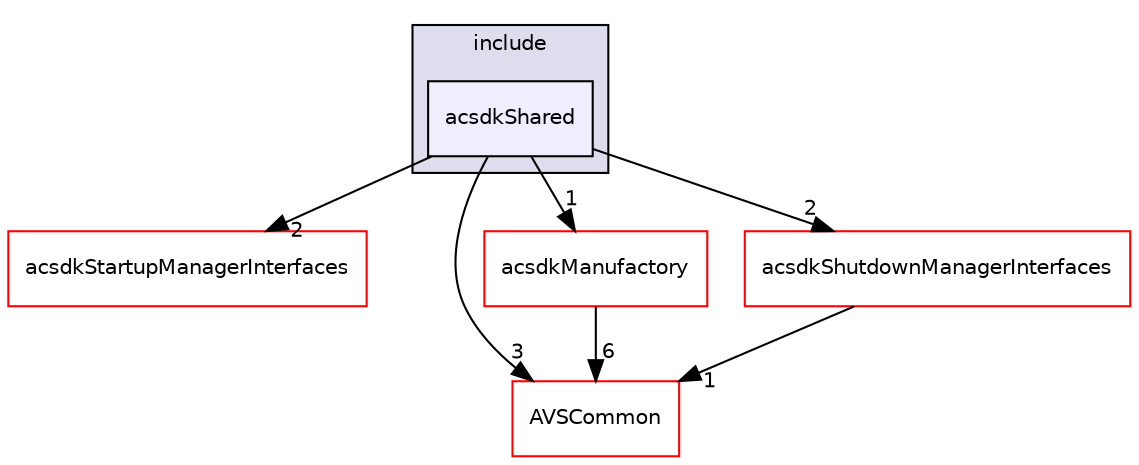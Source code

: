 digraph "/workplace/avs-device-sdk/shared/acsdkShared/include/acsdkShared" {
  compound=true
  node [ fontsize="10", fontname="Helvetica"];
  edge [ labelfontsize="10", labelfontname="Helvetica"];
  subgraph clusterdir_8ebeb5ec6af31a6eda0a8bcea05acc13 {
    graph [ bgcolor="#ddddee", pencolor="black", label="include" fontname="Helvetica", fontsize="10", URL="dir_8ebeb5ec6af31a6eda0a8bcea05acc13.html"]
  dir_794d5da4d95fe6f32c03383123ea3663 [shape=box, label="acsdkShared", style="filled", fillcolor="#eeeeff", pencolor="black", URL="dir_794d5da4d95fe6f32c03383123ea3663.html"];
  }
  dir_db7c1f4866d3e190a24d7d9d9eb0fe40 [shape=box label="acsdkStartupManagerInterfaces" fillcolor="white" style="filled" color="red" URL="dir_db7c1f4866d3e190a24d7d9d9eb0fe40.html"];
  dir_13e65effb2bde530b17b3d5eefcd0266 [shape=box label="AVSCommon" fillcolor="white" style="filled" color="red" URL="dir_13e65effb2bde530b17b3d5eefcd0266.html"];
  dir_0ca348091c23ede3b6afd50c8666ff04 [shape=box label="acsdkManufactory" fillcolor="white" style="filled" color="red" URL="dir_0ca348091c23ede3b6afd50c8666ff04.html"];
  dir_327d2d2447c2d09118d81200f3476bc6 [shape=box label="acsdkShutdownManagerInterfaces" fillcolor="white" style="filled" color="red" URL="dir_327d2d2447c2d09118d81200f3476bc6.html"];
  dir_0ca348091c23ede3b6afd50c8666ff04->dir_13e65effb2bde530b17b3d5eefcd0266 [headlabel="6", labeldistance=1.5 headhref="dir_000726_000017.html"];
  dir_794d5da4d95fe6f32c03383123ea3663->dir_db7c1f4866d3e190a24d7d9d9eb0fe40 [headlabel="2", labeldistance=1.5 headhref="dir_000747_000764.html"];
  dir_794d5da4d95fe6f32c03383123ea3663->dir_13e65effb2bde530b17b3d5eefcd0266 [headlabel="3", labeldistance=1.5 headhref="dir_000747_000017.html"];
  dir_794d5da4d95fe6f32c03383123ea3663->dir_0ca348091c23ede3b6afd50c8666ff04 [headlabel="1", labeldistance=1.5 headhref="dir_000747_000726.html"];
  dir_794d5da4d95fe6f32c03383123ea3663->dir_327d2d2447c2d09118d81200f3476bc6 [headlabel="2", labeldistance=1.5 headhref="dir_000747_000754.html"];
  dir_327d2d2447c2d09118d81200f3476bc6->dir_13e65effb2bde530b17b3d5eefcd0266 [headlabel="1", labeldistance=1.5 headhref="dir_000754_000017.html"];
}

